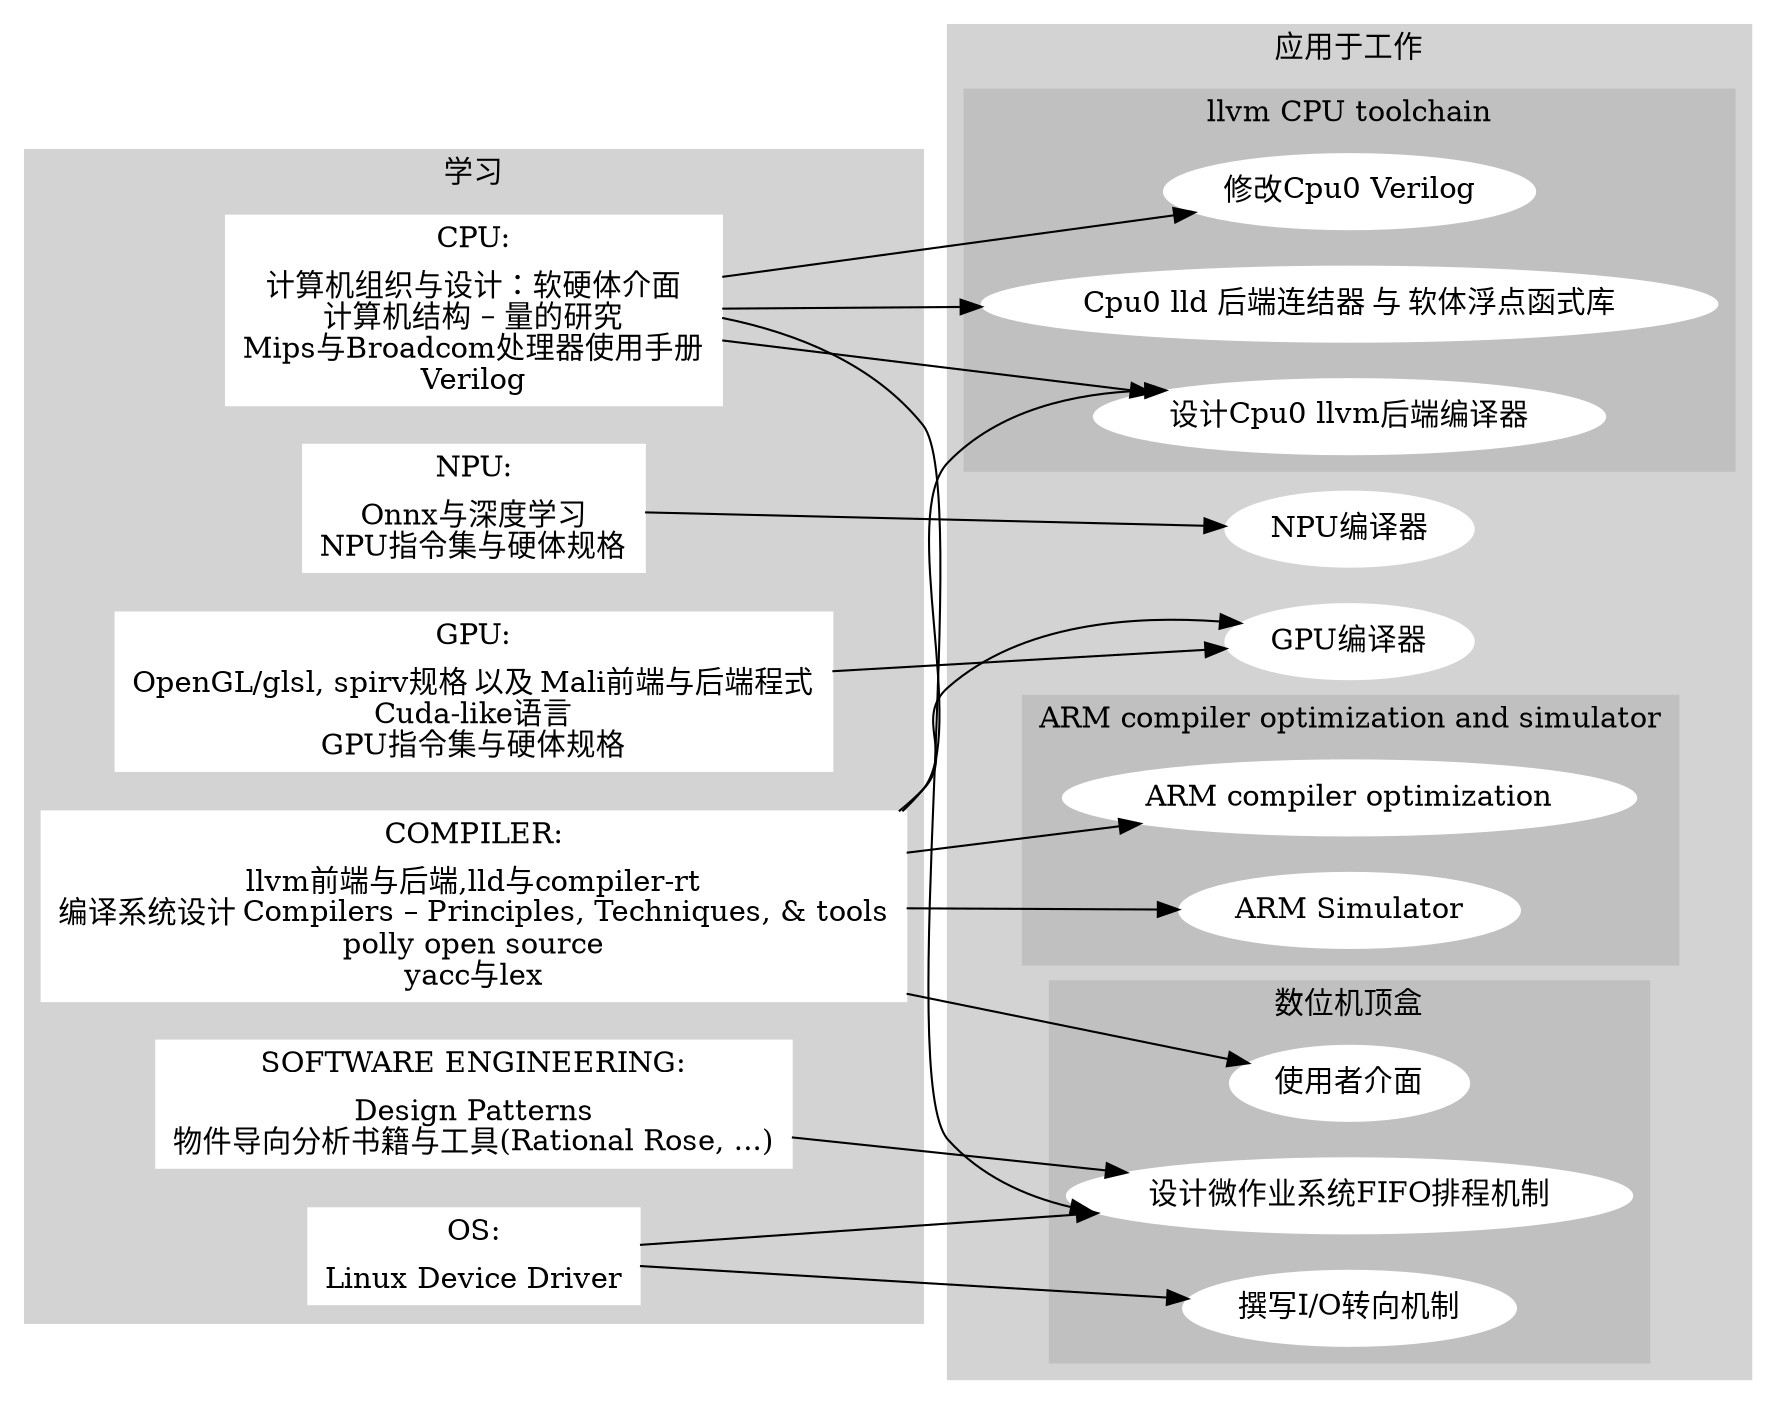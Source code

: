 // Free usage license, author: Chung-Shu Chen 陈钟枢

digraph G {

  rankdir=LR;
  subgraph cluster_0 {
    style=filled;
    label = "学习";
    node [shape=record,style=filled,color=white]; CPU [label="CPU:|计算机组织与设计：软硬体介面\n计算机结构 – 量的研究\nMips与Broadcom处理器使用手册\nVerilog"];
    node [shape=record,style=filled,color=white]; GPU [label="GPU:|OpenGL/glsl, spirv规格 以及 Mali前端与后端程式\nCuda-like语言\nGPU指令集与硬体规格"];
    node [shape=record,style=filled,color=white]; NPU [label="NPU:|Onnx与深度学习\nNPU指令集与硬体规格"];
    node [style=filled,color=white]; COMPILER [label="COMPILER:|llvm前端与后端,lld与compiler-rt\n编译系统设计 Compilers – Principles, Techniques, & tools\npolly open source\nyacc与lex"];
    node [style=filled,color=white]; OS [label="OS:|Linux Device Driver"]; 
    node [style=filled,color=white]; "SOFTWARE ENGINEERING" [label="SOFTWARE ENGINEERING:|Design Patterns\n物件导向分析书籍与工具(Rational Rose, ...)"]; 
    color=lightgrey;
  }
  subgraph cluster_1 {
    style=filled;
    color=lightgrey;
    label = "应用于工作";
    subgraph cluster_1_1 {
      color=gray;
      label = "llvm CPU toolchain";
      node [style=filled,color=white]; backend [label="设计Cpu0 llvm后端编译器"];
      node [style=filled,color=white]; linker [label="Cpu0 lld 后端连结器 与 软体浮点函式库"];
      node [style=filled,color=white]; verilog [label="修改Cpu0 Verilog"];
    }
    subgraph cluster_1_2 {
      color=gray;
      label = "ARM compiler optimization and simulator";
      node [style=filled,color=white]; armopt [label="ARM compiler optimization"];
      node [style=filled,color=white]; armsim [label="ARM Simulator"];
    }
    node [style=filled,color=white]; gpucompiler [label="GPU编译器"];
    node [style=filled,color=white]; npucompiler [label="NPU编译器"];
    subgraph cluster_1_3 {
      color=gray;
      label = "数位机顶盒";
      //node [style=filled,color=white]; codewarrior [label="找出Code Warrior编译器设计错误"];
      node [style=filled,color=white]; tinyos [label="设计微作业系统FIFO排程机制"];
      node [style=filled,color=white]; ui [label="使用者介面"];
      node [style=filled,color=white]; io [label="撰写I/O转向机制"];
    }
  }
  CPU -> verilog;
  //CPU -> codewarrior;
  CPU -> tinyos;
  CPU -> backend;
  CPU -> linker;
  GPU -> gpucompiler;
  NPU -> npucompiler;
  COMPILER -> backend;
  COMPILER -> gpucompiler;
  COMPILER -> armopt;
  COMPILER -> armsim;
  //COMPILER -> codewarrior;
  COMPILER -> ui;
  OS -> tinyos;
  OS -> io;
  "SOFTWARE ENGINEERING" -> tinyos;
}
